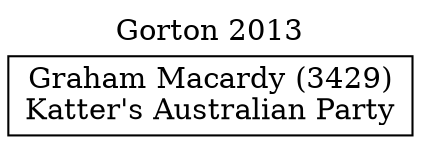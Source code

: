 // House preference flow
digraph "Graham Macardy (3429)_Gorton_2013" {
	graph [label="Gorton 2013" labelloc=t mclimit=10]
	node [shape=box]
	"Graham Macardy (3429)" [label="Graham Macardy (3429)
Katter's Australian Party"]
}
